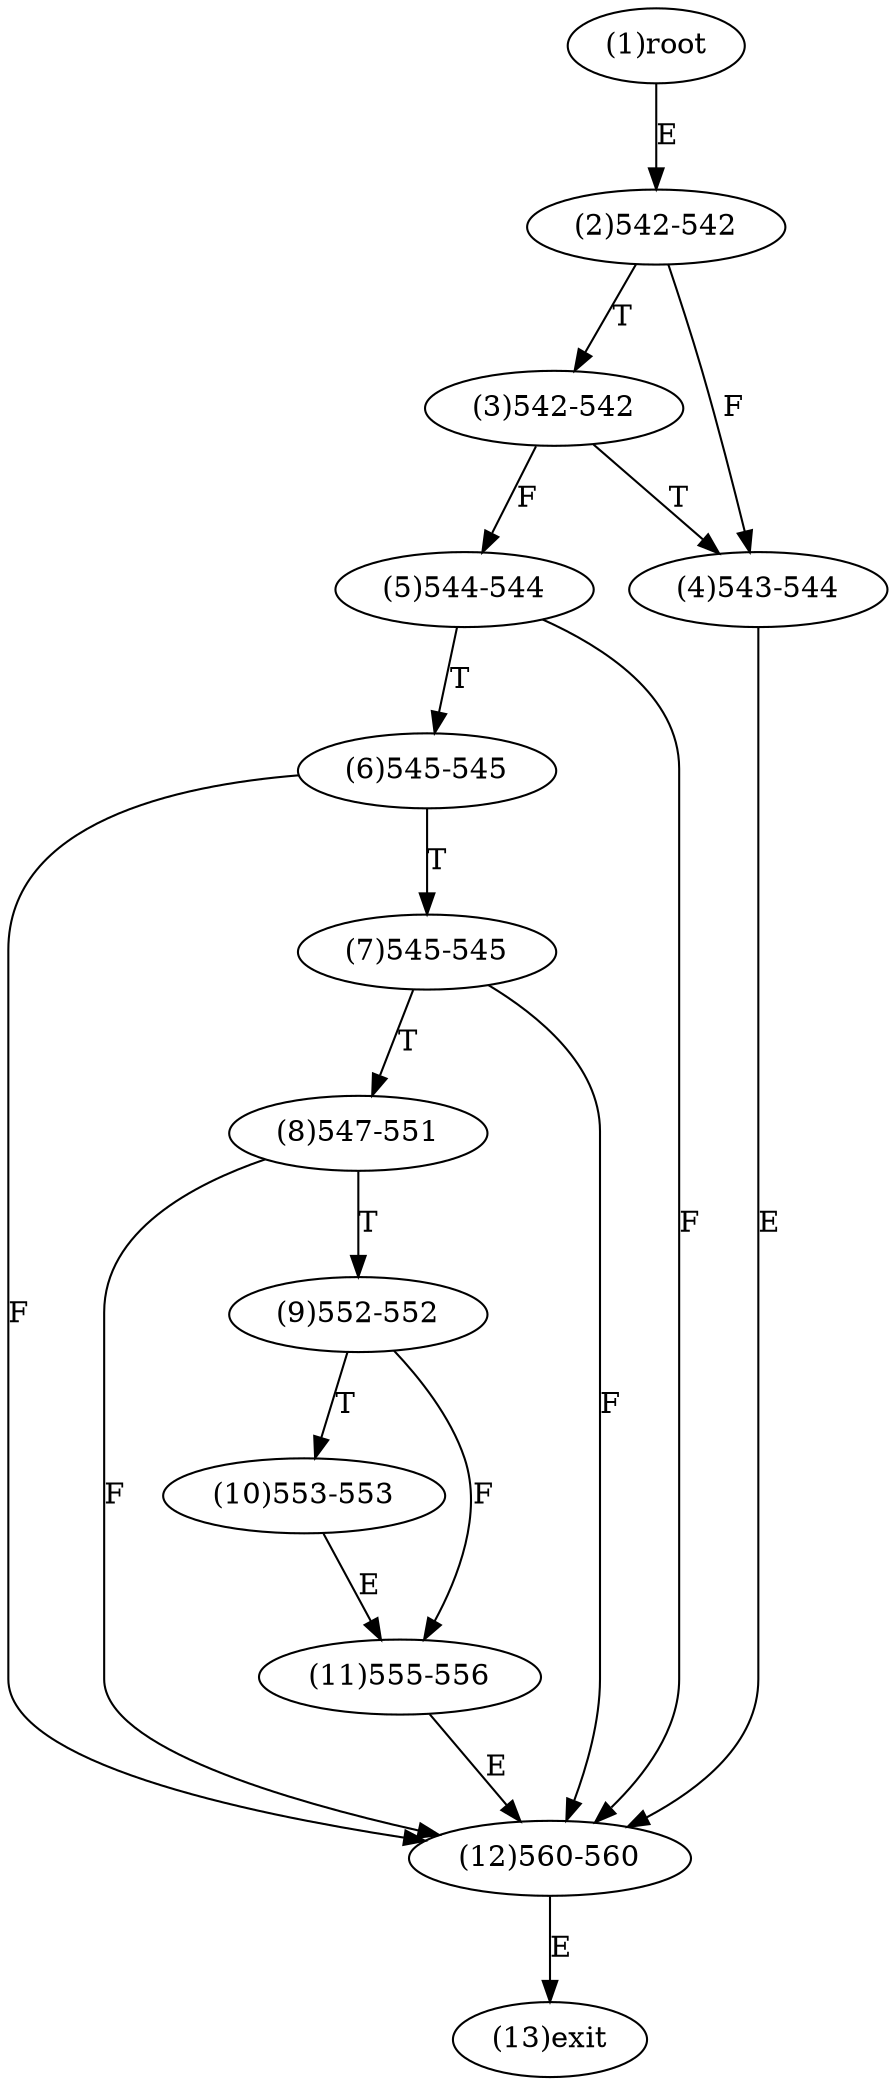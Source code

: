 digraph "" { 
1[ label="(1)root"];
2[ label="(2)542-542"];
3[ label="(3)542-542"];
4[ label="(4)543-544"];
5[ label="(5)544-544"];
6[ label="(6)545-545"];
7[ label="(7)545-545"];
8[ label="(8)547-551"];
9[ label="(9)552-552"];
10[ label="(10)553-553"];
11[ label="(11)555-556"];
12[ label="(12)560-560"];
13[ label="(13)exit"];
1->2[ label="E"];
2->4[ label="F"];
2->3[ label="T"];
3->5[ label="F"];
3->4[ label="T"];
4->12[ label="E"];
5->12[ label="F"];
5->6[ label="T"];
6->12[ label="F"];
6->7[ label="T"];
7->12[ label="F"];
7->8[ label="T"];
8->12[ label="F"];
8->9[ label="T"];
9->11[ label="F"];
9->10[ label="T"];
10->11[ label="E"];
11->12[ label="E"];
12->13[ label="E"];
}